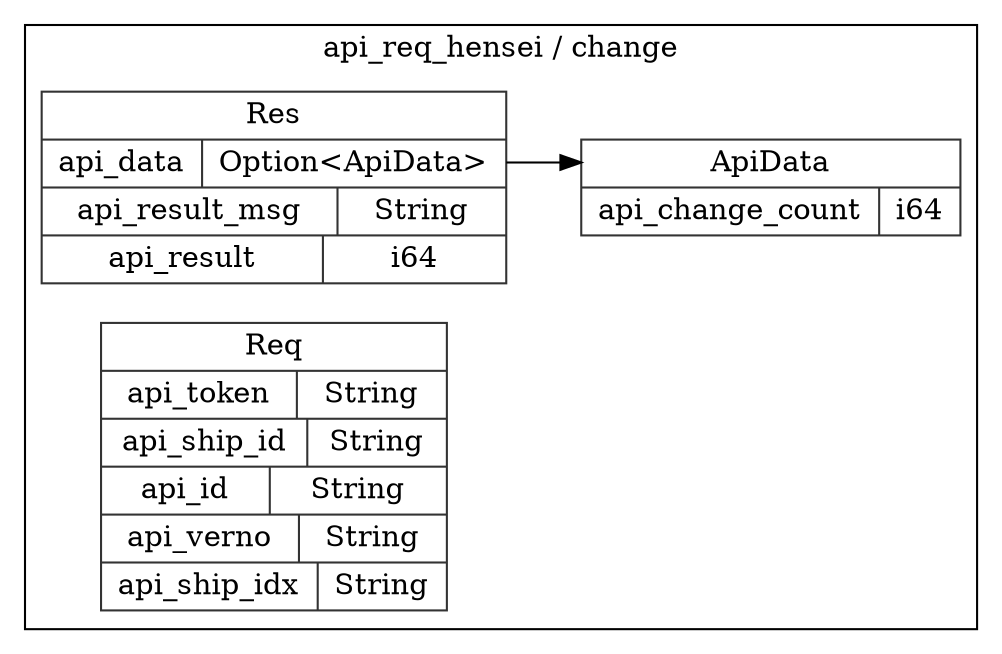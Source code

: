 digraph {
  rankdir=LR;
  subgraph cluster_0 {
    label="api_req_hensei / change";
    node [style="filled", color=white, style="solid", color=gray20];
    api_req_hensei__change__Res [label="<Res> Res  | { api_data | <api_data> Option\<ApiData\> } | { api_result_msg | <api_result_msg> String } | { api_result | <api_result> i64 }", shape=record];
    api_req_hensei__change__ApiData;
    api_req_hensei__change__Res:api_data:e -> api_req_hensei__change__ApiData:ApiData:w;
    api_req_hensei__change__ApiData [label="<ApiData> ApiData  | { api_change_count | <api_change_count> i64 }", shape=record];
    api_req_hensei__change__Req [label="<Req> Req  | { api_token | <api_token> String } | { api_ship_id | <api_ship_id> String } | { api_id | <api_id> String } | { api_verno | <api_verno> String } | { api_ship_idx | <api_ship_idx> String }", shape=record];
  }
}

